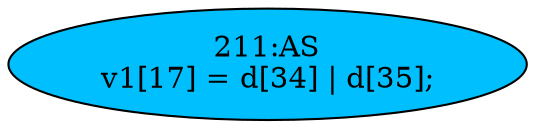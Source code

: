strict digraph "" {
	node [label="\N"];
	"211:AS"	 [ast="<pyverilog.vparser.ast.Assign object at 0x7f4056d88b90>",
		def_var="['v1']",
		fillcolor=deepskyblue,
		label="211:AS
v1[17] = d[34] | d[35];",
		statements="[]",
		style=filled,
		typ=Assign,
		use_var="['d', 'd']"];
}
